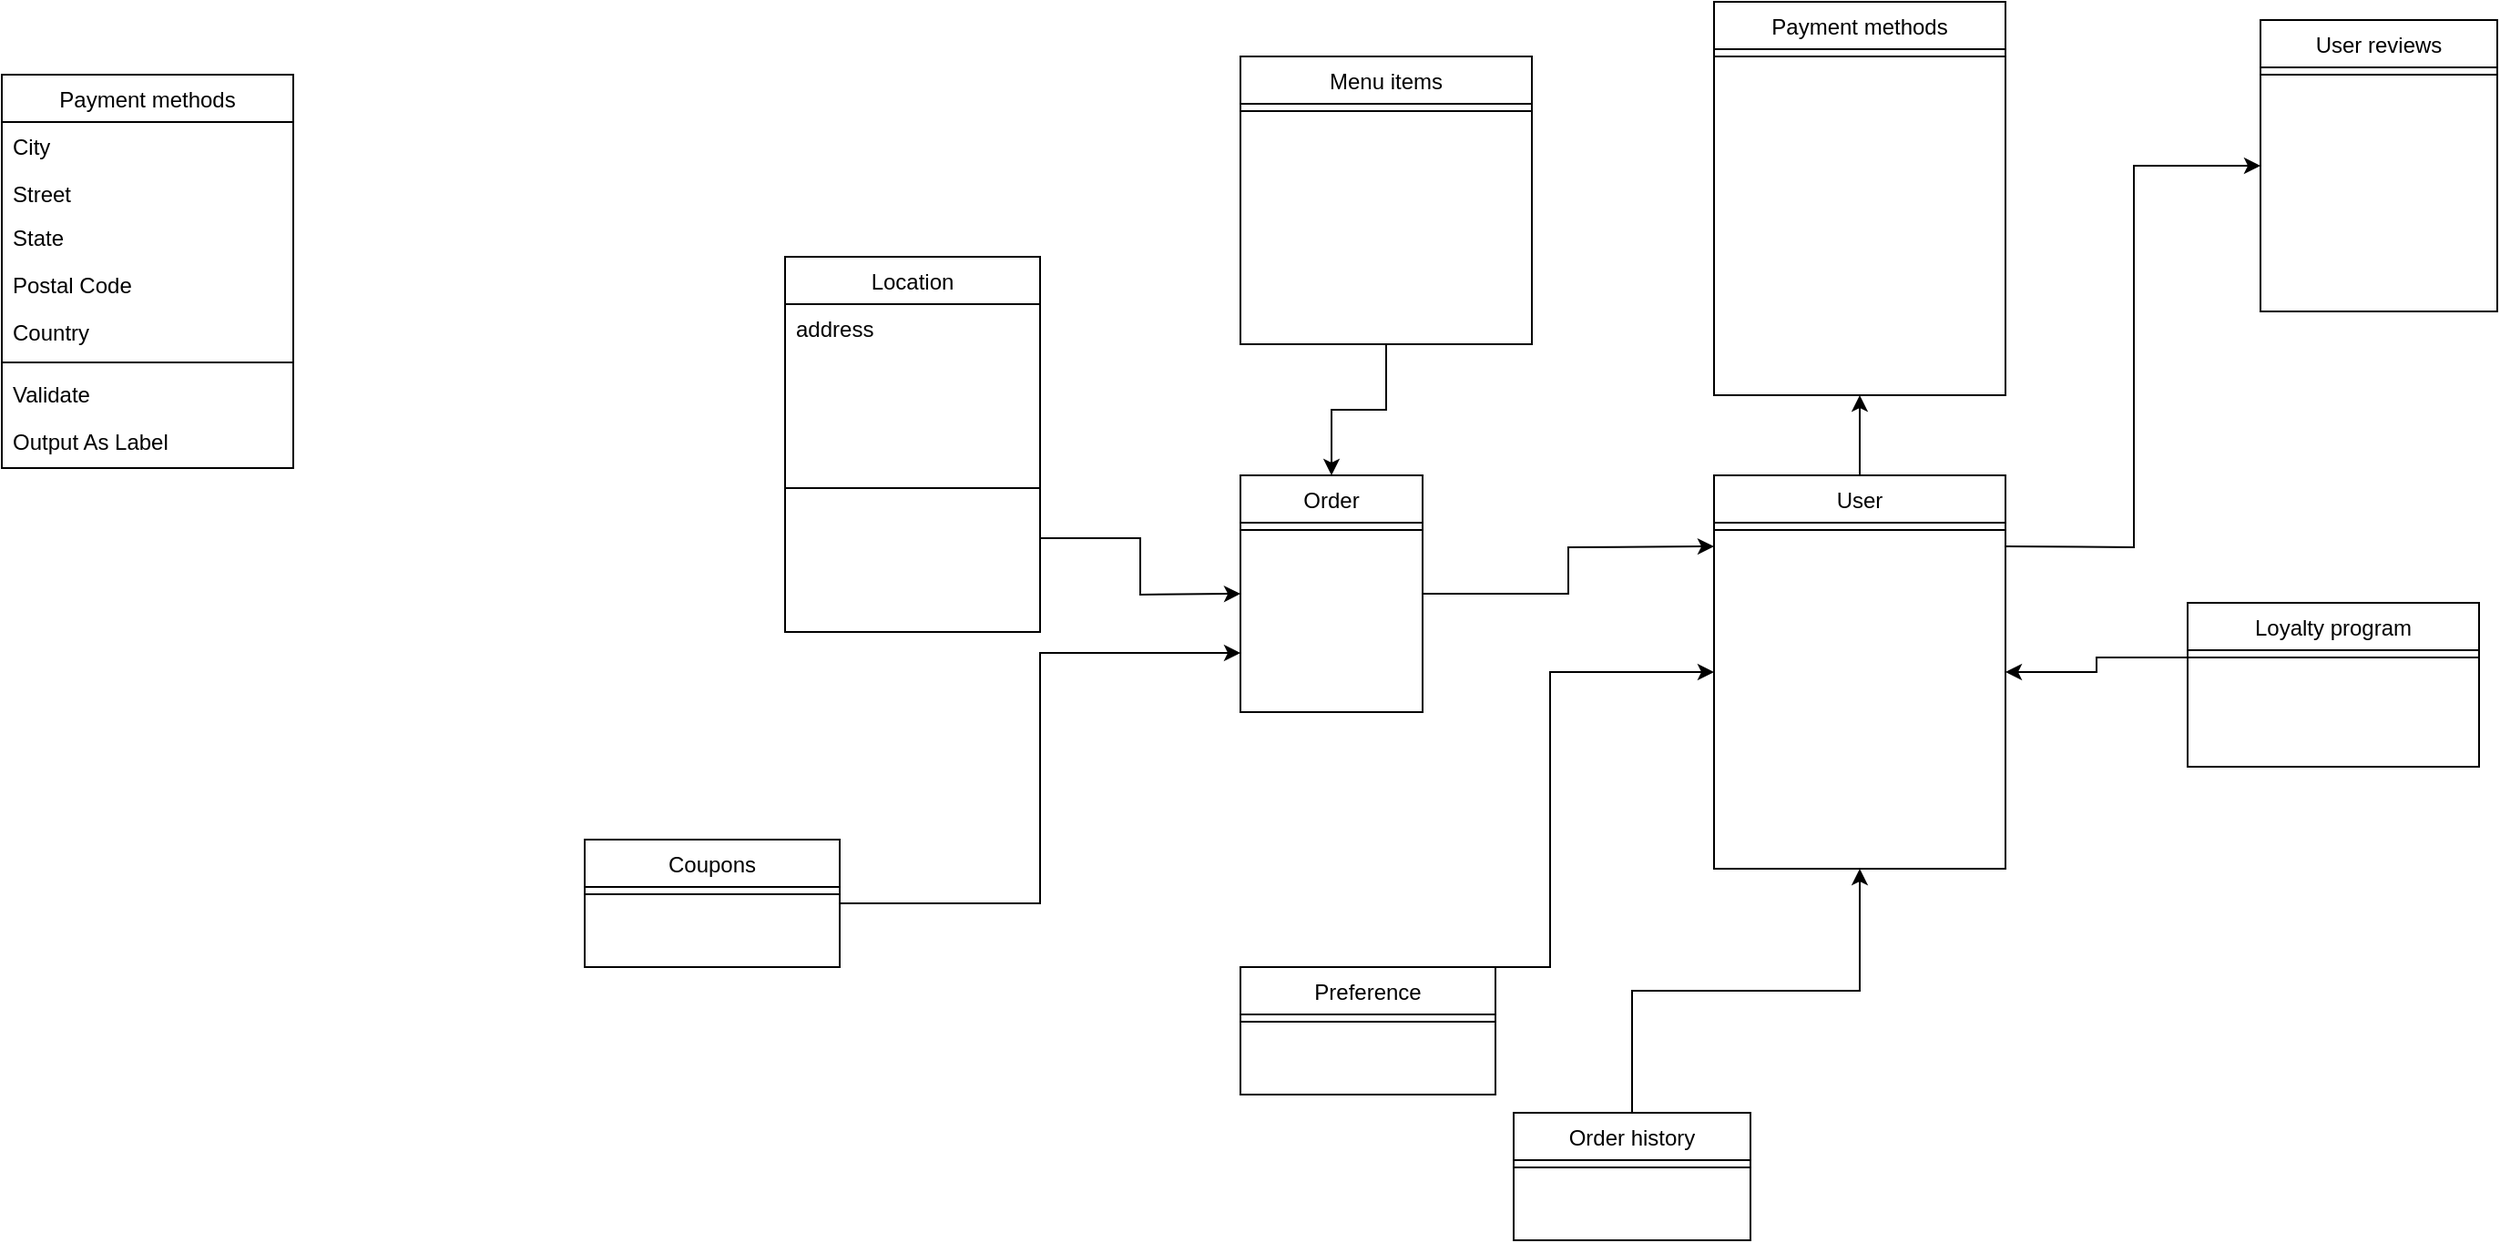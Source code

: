 <mxfile version="20.8.3" type="github">
  <diagram id="C5RBs43oDa-KdzZeNtuy" name="Page-1">
    <mxGraphModel dx="1775" dy="582" grid="1" gridSize="10" guides="1" tooltips="1" connect="1" arrows="1" fold="1" page="1" pageScale="1" pageWidth="827" pageHeight="1169" math="0" shadow="0">
      <root>
        <mxCell id="WIyWlLk6GJQsqaUBKTNV-0" />
        <mxCell id="WIyWlLk6GJQsqaUBKTNV-1" parent="WIyWlLk6GJQsqaUBKTNV-0" />
        <mxCell id="zTRmKRZ6noTmd0utGjz2-72" style="edgeStyle=orthogonalEdgeStyle;rounded=0;orthogonalLoop=1;jettySize=auto;html=1;entryX=0.5;entryY=0;entryDx=0;entryDy=0;" parent="WIyWlLk6GJQsqaUBKTNV-1" source="zkfFHV4jXpPFQw0GAbJ--0" target="zTRmKRZ6noTmd0utGjz2-0" edge="1">
          <mxGeometry relative="1" as="geometry" />
        </mxCell>
        <mxCell id="zkfFHV4jXpPFQw0GAbJ--0" value="Menu items" style="swimlane;fontStyle=0;align=center;verticalAlign=top;childLayout=stackLayout;horizontal=1;startSize=26;horizontalStack=0;resizeParent=1;resizeLast=0;collapsible=1;marginBottom=0;rounded=0;shadow=0;strokeWidth=1;" parent="WIyWlLk6GJQsqaUBKTNV-1" vertex="1">
          <mxGeometry x="60" y="90" width="160" height="158" as="geometry">
            <mxRectangle x="230" y="140" width="160" height="26" as="alternateBounds" />
          </mxGeometry>
        </mxCell>
        <mxCell id="zkfFHV4jXpPFQw0GAbJ--4" value="" style="line;html=1;strokeWidth=1;align=left;verticalAlign=middle;spacingTop=-1;spacingLeft=3;spacingRight=3;rotatable=0;labelPosition=right;points=[];portConstraint=eastwest;" parent="zkfFHV4jXpPFQw0GAbJ--0" vertex="1">
          <mxGeometry y="26" width="160" height="8" as="geometry" />
        </mxCell>
        <mxCell id="zkfFHV4jXpPFQw0GAbJ--17" value="Location" style="swimlane;fontStyle=0;align=center;verticalAlign=top;childLayout=stackLayout;horizontal=1;startSize=26;horizontalStack=0;resizeParent=1;resizeLast=0;collapsible=1;marginBottom=0;rounded=0;shadow=0;strokeWidth=1;" parent="WIyWlLk6GJQsqaUBKTNV-1" vertex="1">
          <mxGeometry x="-190" y="200" width="140" height="206" as="geometry">
            <mxRectangle x="550" y="140" width="160" height="26" as="alternateBounds" />
          </mxGeometry>
        </mxCell>
        <mxCell id="vp_riXPF1329cHsR42gi-0" value="address" style="text;align=left;verticalAlign=top;spacingLeft=4;spacingRight=4;overflow=hidden;rotatable=0;points=[[0,0.5],[1,0.5]];portConstraint=eastwest;rounded=0;shadow=0;html=0;" vertex="1" parent="zkfFHV4jXpPFQw0GAbJ--17">
          <mxGeometry y="26" width="140" height="24" as="geometry" />
        </mxCell>
        <mxCell id="zkfFHV4jXpPFQw0GAbJ--23" value="" style="line;html=1;strokeWidth=1;align=left;verticalAlign=middle;spacingTop=-1;spacingLeft=3;spacingRight=3;rotatable=0;labelPosition=right;points=[];portConstraint=eastwest;" parent="zkfFHV4jXpPFQw0GAbJ--17" vertex="1">
          <mxGeometry y="50" width="140" height="154" as="geometry" />
        </mxCell>
        <mxCell id="zTRmKRZ6noTmd0utGjz2-0" value="Order" style="swimlane;fontStyle=0;align=center;verticalAlign=top;childLayout=stackLayout;horizontal=1;startSize=26;horizontalStack=0;resizeParent=1;resizeLast=0;collapsible=1;marginBottom=0;rounded=0;shadow=0;strokeWidth=1;" parent="WIyWlLk6GJQsqaUBKTNV-1" vertex="1">
          <mxGeometry x="60" y="320" width="100" height="130" as="geometry">
            <mxRectangle x="550" y="140" width="160" height="26" as="alternateBounds" />
          </mxGeometry>
        </mxCell>
        <mxCell id="zTRmKRZ6noTmd0utGjz2-6" value="" style="line;html=1;strokeWidth=1;align=left;verticalAlign=middle;spacingTop=-1;spacingLeft=3;spacingRight=3;rotatable=0;labelPosition=right;points=[];portConstraint=eastwest;" parent="zTRmKRZ6noTmd0utGjz2-0" vertex="1">
          <mxGeometry y="26" width="100" height="8" as="geometry" />
        </mxCell>
        <mxCell id="zTRmKRZ6noTmd0utGjz2-75" style="edgeStyle=orthogonalEdgeStyle;rounded=0;orthogonalLoop=1;jettySize=auto;html=1;exitX=0.5;exitY=0;exitDx=0;exitDy=0;entryX=0.5;entryY=1;entryDx=0;entryDy=0;" parent="WIyWlLk6GJQsqaUBKTNV-1" source="zTRmKRZ6noTmd0utGjz2-9" target="zTRmKRZ6noTmd0utGjz2-36" edge="1">
          <mxGeometry relative="1" as="geometry" />
        </mxCell>
        <mxCell id="zTRmKRZ6noTmd0utGjz2-9" value="User" style="swimlane;fontStyle=0;align=center;verticalAlign=top;childLayout=stackLayout;horizontal=1;startSize=26;horizontalStack=0;resizeParent=1;resizeLast=0;collapsible=1;marginBottom=0;rounded=0;shadow=0;strokeWidth=1;" parent="WIyWlLk6GJQsqaUBKTNV-1" vertex="1">
          <mxGeometry x="320" y="320" width="160" height="216" as="geometry">
            <mxRectangle x="550" y="140" width="160" height="26" as="alternateBounds" />
          </mxGeometry>
        </mxCell>
        <mxCell id="zTRmKRZ6noTmd0utGjz2-15" value="" style="line;html=1;strokeWidth=1;align=left;verticalAlign=middle;spacingTop=-1;spacingLeft=3;spacingRight=3;rotatable=0;labelPosition=right;points=[];portConstraint=eastwest;" parent="zTRmKRZ6noTmd0utGjz2-9" vertex="1">
          <mxGeometry y="26" width="160" height="8" as="geometry" />
        </mxCell>
        <mxCell id="zTRmKRZ6noTmd0utGjz2-90" style="edgeStyle=orthogonalEdgeStyle;rounded=0;orthogonalLoop=1;jettySize=auto;html=1;exitX=1;exitY=0.5;exitDx=0;exitDy=0;entryX=0;entryY=0.75;entryDx=0;entryDy=0;" parent="WIyWlLk6GJQsqaUBKTNV-1" source="zTRmKRZ6noTmd0utGjz2-18" target="zTRmKRZ6noTmd0utGjz2-0" edge="1">
          <mxGeometry relative="1" as="geometry" />
        </mxCell>
        <mxCell id="zTRmKRZ6noTmd0utGjz2-18" value="Coupons" style="swimlane;fontStyle=0;align=center;verticalAlign=top;childLayout=stackLayout;horizontal=1;startSize=26;horizontalStack=0;resizeParent=1;resizeLast=0;collapsible=1;marginBottom=0;rounded=0;shadow=0;strokeWidth=1;" parent="WIyWlLk6GJQsqaUBKTNV-1" vertex="1">
          <mxGeometry x="-300" y="520" width="140" height="70" as="geometry">
            <mxRectangle x="550" y="140" width="160" height="26" as="alternateBounds" />
          </mxGeometry>
        </mxCell>
        <mxCell id="zTRmKRZ6noTmd0utGjz2-24" value="" style="line;html=1;strokeWidth=1;align=left;verticalAlign=middle;spacingTop=-1;spacingLeft=3;spacingRight=3;rotatable=0;labelPosition=right;points=[];portConstraint=eastwest;" parent="zTRmKRZ6noTmd0utGjz2-18" vertex="1">
          <mxGeometry y="26" width="140" height="8" as="geometry" />
        </mxCell>
        <mxCell id="zTRmKRZ6noTmd0utGjz2-77" style="edgeStyle=orthogonalEdgeStyle;rounded=0;orthogonalLoop=1;jettySize=auto;html=1;exitX=0.5;exitY=0;exitDx=0;exitDy=0;entryX=0;entryY=0.5;entryDx=0;entryDy=0;" parent="WIyWlLk6GJQsqaUBKTNV-1" source="zTRmKRZ6noTmd0utGjz2-27" target="zTRmKRZ6noTmd0utGjz2-9" edge="1">
          <mxGeometry relative="1" as="geometry">
            <mxPoint x="360" y="600" as="targetPoint" />
            <Array as="points">
              <mxPoint x="230" y="590" />
              <mxPoint x="230" y="428" />
            </Array>
          </mxGeometry>
        </mxCell>
        <mxCell id="zTRmKRZ6noTmd0utGjz2-27" value="Preference" style="swimlane;fontStyle=0;align=center;verticalAlign=top;childLayout=stackLayout;horizontal=1;startSize=26;horizontalStack=0;resizeParent=1;resizeLast=0;collapsible=1;marginBottom=0;rounded=0;shadow=0;strokeWidth=1;" parent="WIyWlLk6GJQsqaUBKTNV-1" vertex="1">
          <mxGeometry x="60" y="590" width="140" height="70" as="geometry">
            <mxRectangle x="550" y="140" width="160" height="26" as="alternateBounds" />
          </mxGeometry>
        </mxCell>
        <mxCell id="zTRmKRZ6noTmd0utGjz2-33" value="" style="line;html=1;strokeWidth=1;align=left;verticalAlign=middle;spacingTop=-1;spacingLeft=3;spacingRight=3;rotatable=0;labelPosition=right;points=[];portConstraint=eastwest;" parent="zTRmKRZ6noTmd0utGjz2-27" vertex="1">
          <mxGeometry y="26" width="140" height="8" as="geometry" />
        </mxCell>
        <mxCell id="zTRmKRZ6noTmd0utGjz2-36" value="Payment methods" style="swimlane;fontStyle=0;align=center;verticalAlign=top;childLayout=stackLayout;horizontal=1;startSize=26;horizontalStack=0;resizeParent=1;resizeLast=0;collapsible=1;marginBottom=0;rounded=0;shadow=0;strokeWidth=1;" parent="WIyWlLk6GJQsqaUBKTNV-1" vertex="1">
          <mxGeometry x="320" y="60" width="160" height="216" as="geometry">
            <mxRectangle x="550" y="140" width="160" height="26" as="alternateBounds" />
          </mxGeometry>
        </mxCell>
        <mxCell id="zTRmKRZ6noTmd0utGjz2-42" value="" style="line;html=1;strokeWidth=1;align=left;verticalAlign=middle;spacingTop=-1;spacingLeft=3;spacingRight=3;rotatable=0;labelPosition=right;points=[];portConstraint=eastwest;" parent="zTRmKRZ6noTmd0utGjz2-36" vertex="1">
          <mxGeometry y="26" width="160" height="8" as="geometry" />
        </mxCell>
        <mxCell id="zTRmKRZ6noTmd0utGjz2-45" value="Loyalty program" style="swimlane;fontStyle=0;align=center;verticalAlign=top;childLayout=stackLayout;horizontal=1;startSize=26;horizontalStack=0;resizeParent=1;resizeLast=0;collapsible=1;marginBottom=0;rounded=0;shadow=0;strokeWidth=1;" parent="WIyWlLk6GJQsqaUBKTNV-1" vertex="1">
          <mxGeometry x="580" y="390" width="160" height="90" as="geometry">
            <mxRectangle x="550" y="140" width="160" height="26" as="alternateBounds" />
          </mxGeometry>
        </mxCell>
        <mxCell id="zTRmKRZ6noTmd0utGjz2-51" value="" style="line;html=1;strokeWidth=1;align=left;verticalAlign=middle;spacingTop=-1;spacingLeft=3;spacingRight=3;rotatable=0;labelPosition=right;points=[];portConstraint=eastwest;" parent="zTRmKRZ6noTmd0utGjz2-45" vertex="1">
          <mxGeometry y="26" width="160" height="8" as="geometry" />
        </mxCell>
        <mxCell id="zTRmKRZ6noTmd0utGjz2-78" style="edgeStyle=orthogonalEdgeStyle;rounded=0;orthogonalLoop=1;jettySize=auto;html=1;exitX=0.5;exitY=0;exitDx=0;exitDy=0;entryX=0.5;entryY=1;entryDx=0;entryDy=0;" parent="WIyWlLk6GJQsqaUBKTNV-1" source="zTRmKRZ6noTmd0utGjz2-54" target="zTRmKRZ6noTmd0utGjz2-9" edge="1">
          <mxGeometry relative="1" as="geometry">
            <mxPoint x="388.96" y="406.988" as="targetPoint" />
          </mxGeometry>
        </mxCell>
        <mxCell id="zTRmKRZ6noTmd0utGjz2-54" value="Order history" style="swimlane;fontStyle=0;align=center;verticalAlign=top;childLayout=stackLayout;horizontal=1;startSize=26;horizontalStack=0;resizeParent=1;resizeLast=0;collapsible=1;marginBottom=0;rounded=0;shadow=0;strokeWidth=1;" parent="WIyWlLk6GJQsqaUBKTNV-1" vertex="1">
          <mxGeometry x="210" y="670" width="130" height="70" as="geometry">
            <mxRectangle x="550" y="140" width="160" height="26" as="alternateBounds" />
          </mxGeometry>
        </mxCell>
        <mxCell id="zTRmKRZ6noTmd0utGjz2-60" value="" style="line;html=1;strokeWidth=1;align=left;verticalAlign=middle;spacingTop=-1;spacingLeft=3;spacingRight=3;rotatable=0;labelPosition=right;points=[];portConstraint=eastwest;" parent="zTRmKRZ6noTmd0utGjz2-54" vertex="1">
          <mxGeometry y="26" width="130" height="8" as="geometry" />
        </mxCell>
        <mxCell id="zTRmKRZ6noTmd0utGjz2-63" value="User reviews" style="swimlane;fontStyle=0;align=center;verticalAlign=top;childLayout=stackLayout;horizontal=1;startSize=26;horizontalStack=0;resizeParent=1;resizeLast=0;collapsible=1;marginBottom=0;rounded=0;shadow=0;strokeWidth=1;" parent="WIyWlLk6GJQsqaUBKTNV-1" vertex="1">
          <mxGeometry x="620" y="70" width="130" height="160" as="geometry">
            <mxRectangle x="550" y="140" width="160" height="26" as="alternateBounds" />
          </mxGeometry>
        </mxCell>
        <mxCell id="zTRmKRZ6noTmd0utGjz2-69" value="" style="line;html=1;strokeWidth=1;align=left;verticalAlign=middle;spacingTop=-1;spacingLeft=3;spacingRight=3;rotatable=0;labelPosition=right;points=[];portConstraint=eastwest;" parent="zTRmKRZ6noTmd0utGjz2-63" vertex="1">
          <mxGeometry y="26" width="130" height="8" as="geometry" />
        </mxCell>
        <mxCell id="zTRmKRZ6noTmd0utGjz2-73" style="edgeStyle=orthogonalEdgeStyle;rounded=0;orthogonalLoop=1;jettySize=auto;html=1;exitX=1;exitY=0.5;exitDx=0;exitDy=0;entryX=0;entryY=0.5;entryDx=0;entryDy=0;" parent="WIyWlLk6GJQsqaUBKTNV-1" source="zTRmKRZ6noTmd0utGjz2-0" edge="1">
          <mxGeometry relative="1" as="geometry">
            <mxPoint x="320" y="359" as="targetPoint" />
            <mxPoint x="220" y="385" as="sourcePoint" />
          </mxGeometry>
        </mxCell>
        <mxCell id="zTRmKRZ6noTmd0utGjz2-76" style="edgeStyle=orthogonalEdgeStyle;rounded=0;orthogonalLoop=1;jettySize=auto;html=1;exitX=0;exitY=0.5;exitDx=0;exitDy=0;entryX=1;entryY=0.5;entryDx=0;entryDy=0;" parent="WIyWlLk6GJQsqaUBKTNV-1" target="zTRmKRZ6noTmd0utGjz2-9" edge="1">
          <mxGeometry relative="1" as="geometry">
            <mxPoint x="580" y="429" as="sourcePoint" />
            <mxPoint x="480" y="359" as="targetPoint" />
            <Array as="points">
              <mxPoint x="580" y="420" />
              <mxPoint x="530" y="420" />
              <mxPoint x="530" y="428" />
            </Array>
          </mxGeometry>
        </mxCell>
        <mxCell id="zTRmKRZ6noTmd0utGjz2-79" style="edgeStyle=orthogonalEdgeStyle;rounded=0;orthogonalLoop=1;jettySize=auto;html=1;exitX=1;exitY=0.75;exitDx=0;exitDy=0;entryX=0;entryY=0.5;entryDx=0;entryDy=0;" parent="WIyWlLk6GJQsqaUBKTNV-1" source="zkfFHV4jXpPFQw0GAbJ--17" edge="1">
          <mxGeometry relative="1" as="geometry">
            <mxPoint x="-20" y="359" as="sourcePoint" />
            <mxPoint x="60" y="385" as="targetPoint" />
          </mxGeometry>
        </mxCell>
        <mxCell id="zTRmKRZ6noTmd0utGjz2-80" style="edgeStyle=orthogonalEdgeStyle;rounded=0;orthogonalLoop=1;jettySize=auto;html=1;exitX=1;exitY=0.5;exitDx=0;exitDy=0;entryX=0;entryY=0.5;entryDx=0;entryDy=0;" parent="WIyWlLk6GJQsqaUBKTNV-1" target="zTRmKRZ6noTmd0utGjz2-63" edge="1">
          <mxGeometry relative="1" as="geometry">
            <mxPoint x="480" y="359" as="sourcePoint" />
          </mxGeometry>
        </mxCell>
        <mxCell id="zTRmKRZ6noTmd0utGjz2-81" value="Payment methods" style="swimlane;fontStyle=0;align=center;verticalAlign=top;childLayout=stackLayout;horizontal=1;startSize=26;horizontalStack=0;resizeParent=1;resizeLast=0;collapsible=1;marginBottom=0;rounded=0;shadow=0;strokeWidth=1;" parent="WIyWlLk6GJQsqaUBKTNV-1" vertex="1">
          <mxGeometry x="-620" y="100" width="160" height="216" as="geometry">
            <mxRectangle x="550" y="140" width="160" height="26" as="alternateBounds" />
          </mxGeometry>
        </mxCell>
        <mxCell id="zTRmKRZ6noTmd0utGjz2-83" value="City" style="text;align=left;verticalAlign=top;spacingLeft=4;spacingRight=4;overflow=hidden;rotatable=0;points=[[0,0.5],[1,0.5]];portConstraint=eastwest;rounded=0;shadow=0;html=0;" parent="zTRmKRZ6noTmd0utGjz2-81" vertex="1">
          <mxGeometry y="26" width="160" height="26" as="geometry" />
        </mxCell>
        <mxCell id="zTRmKRZ6noTmd0utGjz2-82" value="Street" style="text;align=left;verticalAlign=top;spacingLeft=4;spacingRight=4;overflow=hidden;rotatable=0;points=[[0,0.5],[1,0.5]];portConstraint=eastwest;" parent="zTRmKRZ6noTmd0utGjz2-81" vertex="1">
          <mxGeometry y="52" width="160" height="24" as="geometry" />
        </mxCell>
        <mxCell id="zTRmKRZ6noTmd0utGjz2-84" value="State" style="text;align=left;verticalAlign=top;spacingLeft=4;spacingRight=4;overflow=hidden;rotatable=0;points=[[0,0.5],[1,0.5]];portConstraint=eastwest;rounded=0;shadow=0;html=0;" parent="zTRmKRZ6noTmd0utGjz2-81" vertex="1">
          <mxGeometry y="76" width="160" height="26" as="geometry" />
        </mxCell>
        <mxCell id="zTRmKRZ6noTmd0utGjz2-85" value="Postal Code" style="text;align=left;verticalAlign=top;spacingLeft=4;spacingRight=4;overflow=hidden;rotatable=0;points=[[0,0.5],[1,0.5]];portConstraint=eastwest;rounded=0;shadow=0;html=0;" parent="zTRmKRZ6noTmd0utGjz2-81" vertex="1">
          <mxGeometry y="102" width="160" height="26" as="geometry" />
        </mxCell>
        <mxCell id="zTRmKRZ6noTmd0utGjz2-86" value="Country" style="text;align=left;verticalAlign=top;spacingLeft=4;spacingRight=4;overflow=hidden;rotatable=0;points=[[0,0.5],[1,0.5]];portConstraint=eastwest;rounded=0;shadow=0;html=0;" parent="zTRmKRZ6noTmd0utGjz2-81" vertex="1">
          <mxGeometry y="128" width="160" height="26" as="geometry" />
        </mxCell>
        <mxCell id="zTRmKRZ6noTmd0utGjz2-87" value="" style="line;html=1;strokeWidth=1;align=left;verticalAlign=middle;spacingTop=-1;spacingLeft=3;spacingRight=3;rotatable=0;labelPosition=right;points=[];portConstraint=eastwest;" parent="zTRmKRZ6noTmd0utGjz2-81" vertex="1">
          <mxGeometry y="154" width="160" height="8" as="geometry" />
        </mxCell>
        <mxCell id="zTRmKRZ6noTmd0utGjz2-88" value="Validate" style="text;align=left;verticalAlign=top;spacingLeft=4;spacingRight=4;overflow=hidden;rotatable=0;points=[[0,0.5],[1,0.5]];portConstraint=eastwest;" parent="zTRmKRZ6noTmd0utGjz2-81" vertex="1">
          <mxGeometry y="162" width="160" height="26" as="geometry" />
        </mxCell>
        <mxCell id="zTRmKRZ6noTmd0utGjz2-89" value="Output As Label" style="text;align=left;verticalAlign=top;spacingLeft=4;spacingRight=4;overflow=hidden;rotatable=0;points=[[0,0.5],[1,0.5]];portConstraint=eastwest;" parent="zTRmKRZ6noTmd0utGjz2-81" vertex="1">
          <mxGeometry y="188" width="160" height="26" as="geometry" />
        </mxCell>
      </root>
    </mxGraphModel>
  </diagram>
</mxfile>
